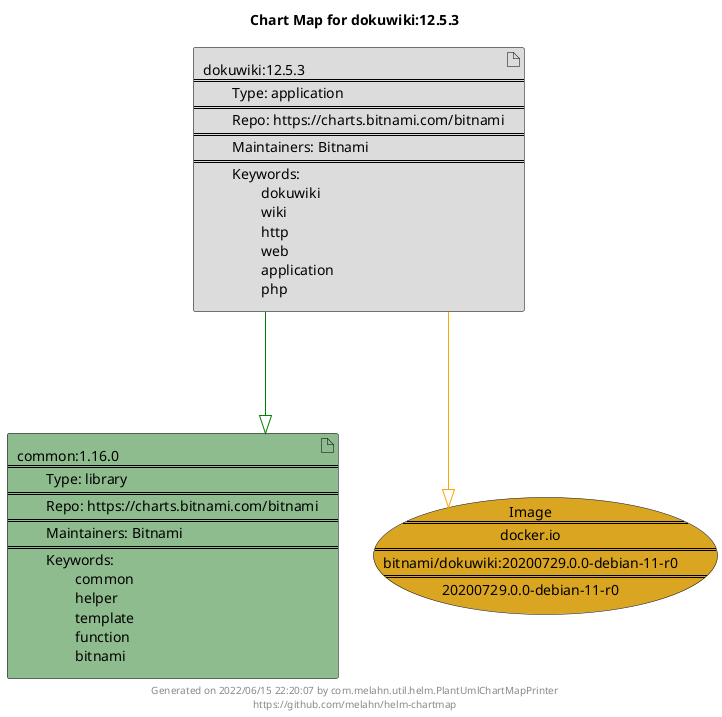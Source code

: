 @startuml
skinparam linetype ortho
skinparam backgroundColor white
skinparam usecaseBorderColor black
skinparam usecaseArrowColor LightSlateGray
skinparam artifactBorderColor black
skinparam artifactArrowColor LightSlateGray

title Chart Map for dokuwiki:12.5.3

'There are 2 referenced Helm Charts
artifact "dokuwiki:12.5.3\n====\n\tType: application\n====\n\tRepo: https://charts.bitnami.com/bitnami\n====\n\tMaintainers: Bitnami\n====\n\tKeywords: \n\t\tdokuwiki\n\t\twiki\n\t\thttp\n\t\tweb\n\t\tapplication\n\t\tphp" as dokuwiki_12_5_3 #Gainsboro
artifact "common:1.16.0\n====\n\tType: library\n====\n\tRepo: https://charts.bitnami.com/bitnami\n====\n\tMaintainers: Bitnami\n====\n\tKeywords: \n\t\tcommon\n\t\thelper\n\t\ttemplate\n\t\tfunction\n\t\tbitnami" as common_1_16_0 #DarkSeaGreen

'There is one referenced Docker Image
usecase "Image\n====\ndocker.io\n====\nbitnami/dokuwiki:20200729.0.0-debian-11-r0\n====\n20200729.0.0-debian-11-r0" as docker_io_bitnami_dokuwiki_20200729_0_0_debian_11_r0 #GoldenRod

'Chart Dependencies
dokuwiki_12_5_3--[#green]-|>common_1_16_0
dokuwiki_12_5_3--[#orange]-|>docker_io_bitnami_dokuwiki_20200729_0_0_debian_11_r0

center footer Generated on 2022/06/15 22:20:07 by com.melahn.util.helm.PlantUmlChartMapPrinter\nhttps://github.com/melahn/helm-chartmap
@enduml

